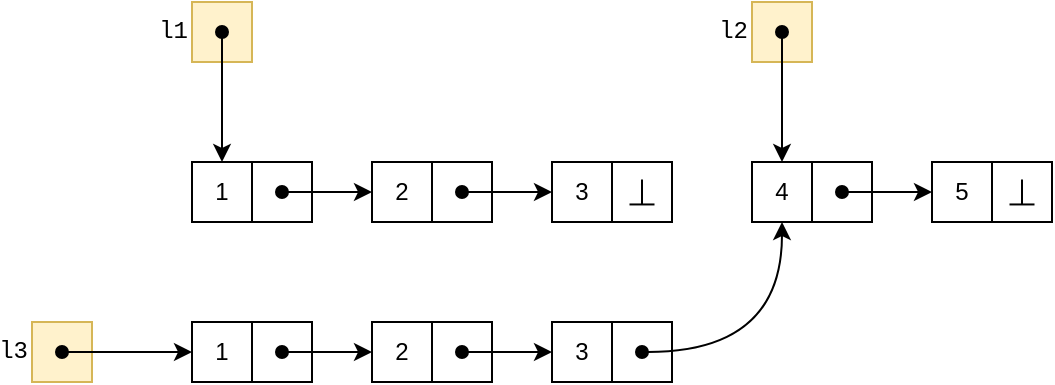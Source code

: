 <mxfile scale="4" border="0">
    <diagram id="uQzkj0GxWRIt09j_zSgi" name="Page-1">
        <mxGraphModel dx="162" dy="452" grid="1" gridSize="10" guides="1" tooltips="1" connect="1" arrows="1" fold="1" page="1" pageScale="1" pageWidth="583" pageHeight="827" math="0" shadow="0">
            <root>
                <mxCell id="0"/>
                <mxCell id="1" parent="0"/>
                <mxCell id="JUgn5Z8Xf90ZQO_HXgAD-28" value="1" style="rounded=0;whiteSpace=wrap;html=1;" parent="1" vertex="1">
                    <mxGeometry x="120" y="160" width="30" height="30" as="geometry"/>
                </mxCell>
                <mxCell id="JUgn5Z8Xf90ZQO_HXgAD-29" value="" style="rounded=0;whiteSpace=wrap;html=1;" parent="1" vertex="1">
                    <mxGeometry x="150" y="160" width="30" height="30" as="geometry"/>
                </mxCell>
                <mxCell id="JUgn5Z8Xf90ZQO_HXgAD-30" value="2" style="rounded=0;whiteSpace=wrap;html=1;" parent="1" vertex="1">
                    <mxGeometry x="210" y="160" width="30" height="30" as="geometry"/>
                </mxCell>
                <mxCell id="JUgn5Z8Xf90ZQO_HXgAD-31" value="" style="rounded=0;whiteSpace=wrap;html=1;" parent="1" vertex="1">
                    <mxGeometry x="240" y="160" width="30" height="30" as="geometry"/>
                </mxCell>
                <mxCell id="JUgn5Z8Xf90ZQO_HXgAD-32" style="edgeStyle=orthogonalEdgeStyle;rounded=0;orthogonalLoop=1;jettySize=auto;html=1;entryX=0;entryY=0.5;entryDx=0;entryDy=0;startArrow=oval;startFill=1;sourcePerimeterSpacing=0;exitX=0.5;exitY=0.5;exitDx=0;exitDy=0;exitPerimeter=0;" parent="1" source="JUgn5Z8Xf90ZQO_HXgAD-29" target="JUgn5Z8Xf90ZQO_HXgAD-30" edge="1">
                    <mxGeometry relative="1" as="geometry">
                        <mxPoint x="170" y="175" as="sourcePoint"/>
                        <Array as="points"/>
                    </mxGeometry>
                </mxCell>
                <mxCell id="JUgn5Z8Xf90ZQO_HXgAD-33" value="3" style="rounded=0;whiteSpace=wrap;html=1;" parent="1" vertex="1">
                    <mxGeometry x="300" y="160" width="30" height="30" as="geometry"/>
                </mxCell>
                <mxCell id="JUgn5Z8Xf90ZQO_HXgAD-34" value="" style="rounded=0;whiteSpace=wrap;html=1;" parent="1" vertex="1">
                    <mxGeometry x="330" y="160" width="30" height="30" as="geometry"/>
                </mxCell>
                <mxCell id="JUgn5Z8Xf90ZQO_HXgAD-35" style="edgeStyle=orthogonalEdgeStyle;rounded=0;orthogonalLoop=1;jettySize=auto;html=1;exitX=0.5;exitY=0.5;exitDx=0;exitDy=0;entryX=0;entryY=0.5;entryDx=0;entryDy=0;startArrow=oval;startFill=1;sourcePerimeterSpacing=0;exitPerimeter=0;" parent="1" source="JUgn5Z8Xf90ZQO_HXgAD-31" target="JUgn5Z8Xf90ZQO_HXgAD-33" edge="1">
                    <mxGeometry relative="1" as="geometry"/>
                </mxCell>
                <mxCell id="PfzHLWImFwLWcUM0Ov9R-3" value="" style="group" parent="1" vertex="1" connectable="0">
                    <mxGeometry x="338.75" y="168.775" width="12.5" height="12.45" as="geometry"/>
                </mxCell>
                <mxCell id="PfzHLWImFwLWcUM0Ov9R-1" value="" style="endArrow=none;html=1;rounded=0;sourcePerimeterSpacing=0;exitX=1;exitY=1;exitDx=0;exitDy=0;endFill=0;" parent="PfzHLWImFwLWcUM0Ov9R-3" edge="1">
                    <mxGeometry width="50" height="50" relative="1" as="geometry">
                        <mxPoint y="12.45" as="sourcePoint"/>
                        <mxPoint x="12.5" y="12.45" as="targetPoint"/>
                    </mxGeometry>
                </mxCell>
                <mxCell id="PfzHLWImFwLWcUM0Ov9R-2" value="" style="endArrow=none;html=1;rounded=0;sourcePerimeterSpacing=0;endFill=0;" parent="PfzHLWImFwLWcUM0Ov9R-3" edge="1">
                    <mxGeometry width="50" height="50" relative="1" as="geometry">
                        <mxPoint x="6.25" y="12.45" as="sourcePoint"/>
                        <mxPoint x="6.25" as="targetPoint"/>
                    </mxGeometry>
                </mxCell>
                <mxCell id="sjRgw0LQIVesUpbjJ5Lf-1" value="l1" style="rounded=0;whiteSpace=wrap;html=1;align=right;labelPosition=left;verticalLabelPosition=middle;verticalAlign=middle;fontFamily=Courier New;fillColor=#fff2cc;strokeColor=#d6b656;" parent="1" vertex="1">
                    <mxGeometry x="120" y="80" width="30" height="30" as="geometry"/>
                </mxCell>
                <mxCell id="sjRgw0LQIVesUpbjJ5Lf-3" value="" style="edgeStyle=orthogonalEdgeStyle;rounded=0;orthogonalLoop=1;jettySize=auto;html=1;sourcePerimeterSpacing=0;startArrow=oval;startFill=1;exitX=0.5;exitY=0.5;exitDx=0;exitDy=0;exitPerimeter=0;entryX=0.5;entryY=0;entryDx=0;entryDy=0;curved=1;" parent="1" source="sjRgw0LQIVesUpbjJ5Lf-1" target="JUgn5Z8Xf90ZQO_HXgAD-28" edge="1">
                    <mxGeometry relative="1" as="geometry">
                        <mxPoint x="30" y="175" as="sourcePoint"/>
                        <mxPoint x="100" y="200" as="targetPoint"/>
                    </mxGeometry>
                </mxCell>
                <mxCell id="sjRgw0LQIVesUpbjJ5Lf-20" value="l2" style="rounded=0;whiteSpace=wrap;html=1;align=right;labelPosition=left;verticalLabelPosition=middle;verticalAlign=middle;fontFamily=Courier New;fillColor=#fff2cc;strokeColor=#d6b656;" parent="1" vertex="1">
                    <mxGeometry x="400" y="80" width="30" height="30" as="geometry"/>
                </mxCell>
                <mxCell id="sjRgw0LQIVesUpbjJ5Lf-21" value="" style="edgeStyle=orthogonalEdgeStyle;rounded=0;orthogonalLoop=1;jettySize=auto;html=1;sourcePerimeterSpacing=0;startArrow=oval;startFill=1;exitX=0.5;exitY=0.5;exitDx=0;exitDy=0;exitPerimeter=0;entryX=0.5;entryY=0;entryDx=0;entryDy=0;curved=1;" parent="1" source="sjRgw0LQIVesUpbjJ5Lf-20" target="sjRgw0LQIVesUpbjJ5Lf-22" edge="1">
                    <mxGeometry relative="1" as="geometry">
                        <mxPoint x="310" y="175" as="sourcePoint"/>
                        <mxPoint x="400" y="175.0" as="targetPoint"/>
                    </mxGeometry>
                </mxCell>
                <mxCell id="sjRgw0LQIVesUpbjJ5Lf-22" value="4" style="rounded=0;whiteSpace=wrap;html=1;" parent="1" vertex="1">
                    <mxGeometry x="400" y="160" width="30" height="30" as="geometry"/>
                </mxCell>
                <mxCell id="sjRgw0LQIVesUpbjJ5Lf-23" value="" style="rounded=0;whiteSpace=wrap;html=1;" parent="1" vertex="1">
                    <mxGeometry x="430" y="160" width="30" height="30" as="geometry"/>
                </mxCell>
                <mxCell id="sjRgw0LQIVesUpbjJ5Lf-24" value="5" style="rounded=0;whiteSpace=wrap;html=1;" parent="1" vertex="1">
                    <mxGeometry x="490" y="160" width="30" height="30" as="geometry"/>
                </mxCell>
                <mxCell id="sjRgw0LQIVesUpbjJ5Lf-25" value="" style="rounded=0;whiteSpace=wrap;html=1;" parent="1" vertex="1">
                    <mxGeometry x="520" y="160" width="30" height="30" as="geometry"/>
                </mxCell>
                <mxCell id="sjRgw0LQIVesUpbjJ5Lf-26" style="edgeStyle=orthogonalEdgeStyle;rounded=0;orthogonalLoop=1;jettySize=auto;html=1;exitX=0.5;exitY=0.5;exitDx=0;exitDy=0;entryX=0;entryY=0.5;entryDx=0;entryDy=0;startArrow=oval;startFill=1;sourcePerimeterSpacing=0;exitPerimeter=0;" parent="1" source="sjRgw0LQIVesUpbjJ5Lf-23" target="sjRgw0LQIVesUpbjJ5Lf-24" edge="1">
                    <mxGeometry relative="1" as="geometry"/>
                </mxCell>
                <mxCell id="sjRgw0LQIVesUpbjJ5Lf-27" value="" style="group" parent="1" vertex="1" connectable="0">
                    <mxGeometry x="528.75" y="168.775" width="12.5" height="12.45" as="geometry"/>
                </mxCell>
                <mxCell id="sjRgw0LQIVesUpbjJ5Lf-28" value="" style="endArrow=none;html=1;rounded=0;sourcePerimeterSpacing=0;exitX=1;exitY=1;exitDx=0;exitDy=0;endFill=0;" parent="sjRgw0LQIVesUpbjJ5Lf-27" edge="1">
                    <mxGeometry width="50" height="50" relative="1" as="geometry">
                        <mxPoint y="12.45" as="sourcePoint"/>
                        <mxPoint x="12.5" y="12.45" as="targetPoint"/>
                    </mxGeometry>
                </mxCell>
                <mxCell id="sjRgw0LQIVesUpbjJ5Lf-29" value="" style="endArrow=none;html=1;rounded=0;sourcePerimeterSpacing=0;endFill=0;" parent="sjRgw0LQIVesUpbjJ5Lf-27" edge="1">
                    <mxGeometry width="50" height="50" relative="1" as="geometry">
                        <mxPoint x="6.25" y="12.45" as="sourcePoint"/>
                        <mxPoint x="6.25" as="targetPoint"/>
                    </mxGeometry>
                </mxCell>
                <mxCell id="sjRgw0LQIVesUpbjJ5Lf-32" value="1" style="rounded=0;whiteSpace=wrap;html=1;" parent="1" vertex="1">
                    <mxGeometry x="120" y="240" width="30" height="30" as="geometry"/>
                </mxCell>
                <mxCell id="sjRgw0LQIVesUpbjJ5Lf-33" value="" style="rounded=0;whiteSpace=wrap;html=1;" parent="1" vertex="1">
                    <mxGeometry x="150" y="240" width="30" height="30" as="geometry"/>
                </mxCell>
                <mxCell id="sjRgw0LQIVesUpbjJ5Lf-34" value="2" style="rounded=0;whiteSpace=wrap;html=1;" parent="1" vertex="1">
                    <mxGeometry x="210" y="240" width="30" height="30" as="geometry"/>
                </mxCell>
                <mxCell id="sjRgw0LQIVesUpbjJ5Lf-35" value="" style="rounded=0;whiteSpace=wrap;html=1;" parent="1" vertex="1">
                    <mxGeometry x="240" y="240" width="30" height="30" as="geometry"/>
                </mxCell>
                <mxCell id="sjRgw0LQIVesUpbjJ5Lf-36" style="edgeStyle=orthogonalEdgeStyle;rounded=0;orthogonalLoop=1;jettySize=auto;html=1;entryX=0;entryY=0.5;entryDx=0;entryDy=0;startArrow=oval;startFill=1;sourcePerimeterSpacing=0;exitX=0.5;exitY=0.5;exitDx=0;exitDy=0;exitPerimeter=0;" parent="1" source="sjRgw0LQIVesUpbjJ5Lf-33" target="sjRgw0LQIVesUpbjJ5Lf-34" edge="1">
                    <mxGeometry relative="1" as="geometry">
                        <mxPoint x="170" y="255" as="sourcePoint"/>
                        <Array as="points"/>
                    </mxGeometry>
                </mxCell>
                <mxCell id="sjRgw0LQIVesUpbjJ5Lf-37" value="3" style="rounded=0;whiteSpace=wrap;html=1;" parent="1" vertex="1">
                    <mxGeometry x="300" y="240" width="30" height="30" as="geometry"/>
                </mxCell>
                <mxCell id="sjRgw0LQIVesUpbjJ5Lf-38" value="" style="rounded=0;whiteSpace=wrap;html=1;" parent="1" vertex="1">
                    <mxGeometry x="330" y="240" width="30" height="30" as="geometry"/>
                </mxCell>
                <mxCell id="sjRgw0LQIVesUpbjJ5Lf-39" style="edgeStyle=orthogonalEdgeStyle;rounded=0;orthogonalLoop=1;jettySize=auto;html=1;exitX=0.5;exitY=0.5;exitDx=0;exitDy=0;entryX=0;entryY=0.5;entryDx=0;entryDy=0;startArrow=oval;startFill=1;sourcePerimeterSpacing=0;exitPerimeter=0;" parent="1" source="sjRgw0LQIVesUpbjJ5Lf-35" target="sjRgw0LQIVesUpbjJ5Lf-37" edge="1">
                    <mxGeometry relative="1" as="geometry"/>
                </mxCell>
                <mxCell id="sjRgw0LQIVesUpbjJ5Lf-43" value="l3" style="rounded=0;whiteSpace=wrap;html=1;align=right;labelPosition=left;verticalLabelPosition=middle;verticalAlign=middle;fontFamily=Courier New;fillColor=#fff2cc;strokeColor=#d6b656;" parent="1" vertex="1">
                    <mxGeometry x="40" y="240" width="30" height="30" as="geometry"/>
                </mxCell>
                <mxCell id="sjRgw0LQIVesUpbjJ5Lf-44" value="" style="edgeStyle=orthogonalEdgeStyle;rounded=0;orthogonalLoop=1;jettySize=auto;html=1;sourcePerimeterSpacing=0;startArrow=oval;startFill=1;exitX=0.5;exitY=0.5;exitDx=0;exitDy=0;exitPerimeter=0;entryX=0;entryY=0.5;entryDx=0;entryDy=0;curved=1;" parent="1" source="sjRgw0LQIVesUpbjJ5Lf-43" target="sjRgw0LQIVesUpbjJ5Lf-32" edge="1">
                    <mxGeometry relative="1" as="geometry">
                        <mxPoint x="30" y="255" as="sourcePoint"/>
                        <mxPoint x="100" y="280" as="targetPoint"/>
                    </mxGeometry>
                </mxCell>
                <mxCell id="sjRgw0LQIVesUpbjJ5Lf-46" style="edgeStyle=orthogonalEdgeStyle;curved=1;rounded=0;orthogonalLoop=1;jettySize=auto;html=1;entryX=0.5;entryY=1;entryDx=0;entryDy=0;fontFamily=Courier New;startArrow=oval;startFill=1;sourcePerimeterSpacing=0;exitX=0.5;exitY=0.5;exitDx=0;exitDy=0;exitPerimeter=0;" parent="1" source="sjRgw0LQIVesUpbjJ5Lf-38" target="sjRgw0LQIVesUpbjJ5Lf-22" edge="1">
                    <mxGeometry relative="1" as="geometry"/>
                </mxCell>
            </root>
        </mxGraphModel>
    </diagram>
</mxfile>